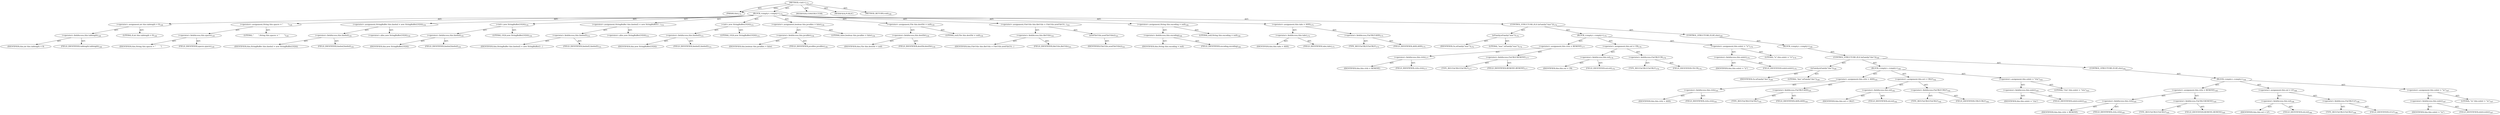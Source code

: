 digraph "&lt;init&gt;" {  
"111669149696" [label = <(METHOD,&lt;init&gt;)<SUB>174</SUB>> ]
"115964117013" [label = <(PARAM,this)<SUB>174</SUB>> ]
"25769803776" [label = <(BLOCK,&lt;empty&gt;,&lt;empty&gt;)<SUB>174</SUB>> ]
"30064771072" [label = <(&lt;operator&gt;.assignment,int this.tablength = 8)<SUB>148</SUB>> ]
"30064771073" [label = <(&lt;operator&gt;.fieldAccess,this.tablength)<SUB>148</SUB>> ]
"68719476776" [label = <(IDENTIFIER,this,int this.tablength = 8)> ]
"55834574848" [label = <(FIELD_IDENTIFIER,tablength,tablength)<SUB>148</SUB>> ]
"90194313216" [label = <(LITERAL,8,int this.tablength = 8)<SUB>148</SUB>> ]
"30064771074" [label = <(&lt;operator&gt;.assignment,String this.spaces = &quot;        &quot;)<SUB>149</SUB>> ]
"30064771075" [label = <(&lt;operator&gt;.fieldAccess,this.spaces)<SUB>149</SUB>> ]
"68719476777" [label = <(IDENTIFIER,this,String this.spaces = &quot;        &quot;)> ]
"55834574849" [label = <(FIELD_IDENTIFIER,spaces,spaces)<SUB>149</SUB>> ]
"90194313217" [label = <(LITERAL,&quot;        &quot;,String this.spaces = &quot;        &quot;)<SUB>149</SUB>> ]
"30064771076" [label = <(&lt;operator&gt;.assignment,StringBuffer this.linebuf = new StringBuffer(1024))<SUB>150</SUB>> ]
"30064771077" [label = <(&lt;operator&gt;.fieldAccess,this.linebuf)<SUB>150</SUB>> ]
"68719476778" [label = <(IDENTIFIER,this,StringBuffer this.linebuf = new StringBuffer(1024))> ]
"55834574850" [label = <(FIELD_IDENTIFIER,linebuf,linebuf)<SUB>150</SUB>> ]
"30064771078" [label = <(&lt;operator&gt;.alloc,new StringBuffer(1024))<SUB>150</SUB>> ]
"30064771079" [label = <(&lt;init&gt;,new StringBuffer(1024))<SUB>150</SUB>> ]
"30064771080" [label = <(&lt;operator&gt;.fieldAccess,this.linebuf)<SUB>150</SUB>> ]
"68719476779" [label = <(IDENTIFIER,this,new StringBuffer(1024))> ]
"55834574851" [label = <(FIELD_IDENTIFIER,linebuf,linebuf)<SUB>150</SUB>> ]
"90194313218" [label = <(LITERAL,1024,new StringBuffer(1024))<SUB>150</SUB>> ]
"30064771081" [label = <(&lt;operator&gt;.assignment,StringBuffer this.linebuf2 = new StringBuffer(1...)<SUB>151</SUB>> ]
"30064771082" [label = <(&lt;operator&gt;.fieldAccess,this.linebuf2)<SUB>151</SUB>> ]
"68719476780" [label = <(IDENTIFIER,this,StringBuffer this.linebuf2 = new StringBuffer(1...)> ]
"55834574852" [label = <(FIELD_IDENTIFIER,linebuf2,linebuf2)<SUB>151</SUB>> ]
"30064771083" [label = <(&lt;operator&gt;.alloc,new StringBuffer(1024))<SUB>151</SUB>> ]
"30064771084" [label = <(&lt;init&gt;,new StringBuffer(1024))<SUB>151</SUB>> ]
"30064771085" [label = <(&lt;operator&gt;.fieldAccess,this.linebuf2)<SUB>151</SUB>> ]
"68719476781" [label = <(IDENTIFIER,this,new StringBuffer(1024))> ]
"55834574853" [label = <(FIELD_IDENTIFIER,linebuf2,linebuf2)<SUB>151</SUB>> ]
"90194313219" [label = <(LITERAL,1024,new StringBuffer(1024))<SUB>151</SUB>> ]
"30064771086" [label = <(&lt;operator&gt;.assignment,boolean this.javafiles = false)<SUB>156</SUB>> ]
"30064771087" [label = <(&lt;operator&gt;.fieldAccess,this.javafiles)<SUB>156</SUB>> ]
"68719476782" [label = <(IDENTIFIER,this,boolean this.javafiles = false)> ]
"55834574854" [label = <(FIELD_IDENTIFIER,javafiles,javafiles)<SUB>156</SUB>> ]
"90194313220" [label = <(LITERAL,false,boolean this.javafiles = false)<SUB>156</SUB>> ]
"30064771088" [label = <(&lt;operator&gt;.assignment,File this.destDir = null)<SUB>159</SUB>> ]
"30064771089" [label = <(&lt;operator&gt;.fieldAccess,this.destDir)<SUB>159</SUB>> ]
"68719476783" [label = <(IDENTIFIER,this,File this.destDir = null)> ]
"55834574855" [label = <(FIELD_IDENTIFIER,destDir,destDir)<SUB>159</SUB>> ]
"90194313221" [label = <(LITERAL,null,File this.destDir = null)<SUB>159</SUB>> ]
"30064771090" [label = <(&lt;operator&gt;.assignment,FileUtils this.fileUtils = FileUtils.newFileUti...)<SUB>161</SUB>> ]
"30064771091" [label = <(&lt;operator&gt;.fieldAccess,this.fileUtils)<SUB>161</SUB>> ]
"68719476784" [label = <(IDENTIFIER,this,FileUtils this.fileUtils = FileUtils.newFileUti...)> ]
"55834574856" [label = <(FIELD_IDENTIFIER,fileUtils,fileUtils)<SUB>161</SUB>> ]
"30064771092" [label = <(newFileUtils,newFileUtils())<SUB>161</SUB>> ]
"68719476785" [label = <(IDENTIFIER,FileUtils,newFileUtils())<SUB>161</SUB>> ]
"30064771093" [label = <(&lt;operator&gt;.assignment,String this.encoding = null)<SUB>166</SUB>> ]
"30064771094" [label = <(&lt;operator&gt;.fieldAccess,this.encoding)<SUB>166</SUB>> ]
"68719476786" [label = <(IDENTIFIER,this,String this.encoding = null)> ]
"55834574857" [label = <(FIELD_IDENTIFIER,encoding,encoding)<SUB>166</SUB>> ]
"90194313222" [label = <(LITERAL,null,String this.encoding = null)<SUB>166</SUB>> ]
"30064771095" [label = <(&lt;operator&gt;.assignment,this.tabs = ASIS)<SUB>175</SUB>> ]
"30064771096" [label = <(&lt;operator&gt;.fieldAccess,this.tabs)<SUB>175</SUB>> ]
"68719476787" [label = <(IDENTIFIER,this,this.tabs = ASIS)> ]
"55834574858" [label = <(FIELD_IDENTIFIER,tabs,tabs)<SUB>175</SUB>> ]
"30064771097" [label = <(&lt;operator&gt;.fieldAccess,FixCRLF.ASIS)<SUB>175</SUB>> ]
"180388626432" [label = <(TYPE_REF,FixCRLF,FixCRLF)<SUB>175</SUB>> ]
"55834574859" [label = <(FIELD_IDENTIFIER,ASIS,ASIS)<SUB>175</SUB>> ]
"47244640256" [label = <(CONTROL_STRUCTURE,IF,if (isFamily(&quot;mac&quot;)))<SUB>176</SUB>> ]
"30064771098" [label = <(isFamily,isFamily(&quot;mac&quot;))<SUB>176</SUB>> ]
"68719476788" [label = <(IDENTIFIER,Os,isFamily(&quot;mac&quot;))<SUB>176</SUB>> ]
"90194313223" [label = <(LITERAL,&quot;mac&quot;,isFamily(&quot;mac&quot;))<SUB>176</SUB>> ]
"25769803777" [label = <(BLOCK,&lt;empty&gt;,&lt;empty&gt;)<SUB>176</SUB>> ]
"30064771099" [label = <(&lt;operator&gt;.assignment,this.ctrlz = REMOVE)<SUB>177</SUB>> ]
"30064771100" [label = <(&lt;operator&gt;.fieldAccess,this.ctrlz)<SUB>177</SUB>> ]
"68719476789" [label = <(IDENTIFIER,this,this.ctrlz = REMOVE)> ]
"55834574860" [label = <(FIELD_IDENTIFIER,ctrlz,ctrlz)<SUB>177</SUB>> ]
"30064771101" [label = <(&lt;operator&gt;.fieldAccess,FixCRLF.REMOVE)<SUB>177</SUB>> ]
"180388626433" [label = <(TYPE_REF,FixCRLF,FixCRLF)<SUB>177</SUB>> ]
"55834574861" [label = <(FIELD_IDENTIFIER,REMOVE,REMOVE)<SUB>177</SUB>> ]
"30064771102" [label = <(&lt;operator&gt;.assignment,this.eol = CR)<SUB>178</SUB>> ]
"30064771103" [label = <(&lt;operator&gt;.fieldAccess,this.eol)<SUB>178</SUB>> ]
"68719476790" [label = <(IDENTIFIER,this,this.eol = CR)> ]
"55834574862" [label = <(FIELD_IDENTIFIER,eol,eol)<SUB>178</SUB>> ]
"30064771104" [label = <(&lt;operator&gt;.fieldAccess,FixCRLF.CR)<SUB>178</SUB>> ]
"180388626434" [label = <(TYPE_REF,FixCRLF,FixCRLF)<SUB>178</SUB>> ]
"55834574863" [label = <(FIELD_IDENTIFIER,CR,CR)<SUB>178</SUB>> ]
"30064771105" [label = <(&lt;operator&gt;.assignment,this.eolstr = &quot;\r&quot;)<SUB>179</SUB>> ]
"30064771106" [label = <(&lt;operator&gt;.fieldAccess,this.eolstr)<SUB>179</SUB>> ]
"68719476791" [label = <(IDENTIFIER,this,this.eolstr = &quot;\r&quot;)> ]
"55834574864" [label = <(FIELD_IDENTIFIER,eolstr,eolstr)<SUB>179</SUB>> ]
"90194313224" [label = <(LITERAL,&quot;\r&quot;,this.eolstr = &quot;\r&quot;)<SUB>179</SUB>> ]
"47244640257" [label = <(CONTROL_STRUCTURE,ELSE,else)<SUB>180</SUB>> ]
"25769803778" [label = <(BLOCK,&lt;empty&gt;,&lt;empty&gt;)<SUB>180</SUB>> ]
"47244640258" [label = <(CONTROL_STRUCTURE,IF,if (isFamily(&quot;dos&quot;)))<SUB>180</SUB>> ]
"30064771107" [label = <(isFamily,isFamily(&quot;dos&quot;))<SUB>180</SUB>> ]
"68719476792" [label = <(IDENTIFIER,Os,isFamily(&quot;dos&quot;))<SUB>180</SUB>> ]
"90194313225" [label = <(LITERAL,&quot;dos&quot;,isFamily(&quot;dos&quot;))<SUB>180</SUB>> ]
"25769803779" [label = <(BLOCK,&lt;empty&gt;,&lt;empty&gt;)<SUB>180</SUB>> ]
"30064771108" [label = <(&lt;operator&gt;.assignment,this.ctrlz = ASIS)<SUB>181</SUB>> ]
"30064771109" [label = <(&lt;operator&gt;.fieldAccess,this.ctrlz)<SUB>181</SUB>> ]
"68719476793" [label = <(IDENTIFIER,this,this.ctrlz = ASIS)> ]
"55834574865" [label = <(FIELD_IDENTIFIER,ctrlz,ctrlz)<SUB>181</SUB>> ]
"30064771110" [label = <(&lt;operator&gt;.fieldAccess,FixCRLF.ASIS)<SUB>181</SUB>> ]
"180388626435" [label = <(TYPE_REF,FixCRLF,FixCRLF)<SUB>181</SUB>> ]
"55834574866" [label = <(FIELD_IDENTIFIER,ASIS,ASIS)<SUB>181</SUB>> ]
"30064771111" [label = <(&lt;operator&gt;.assignment,this.eol = CRLF)<SUB>182</SUB>> ]
"30064771112" [label = <(&lt;operator&gt;.fieldAccess,this.eol)<SUB>182</SUB>> ]
"68719476794" [label = <(IDENTIFIER,this,this.eol = CRLF)> ]
"55834574867" [label = <(FIELD_IDENTIFIER,eol,eol)<SUB>182</SUB>> ]
"30064771113" [label = <(&lt;operator&gt;.fieldAccess,FixCRLF.CRLF)<SUB>182</SUB>> ]
"180388626436" [label = <(TYPE_REF,FixCRLF,FixCRLF)<SUB>182</SUB>> ]
"55834574868" [label = <(FIELD_IDENTIFIER,CRLF,CRLF)<SUB>182</SUB>> ]
"30064771114" [label = <(&lt;operator&gt;.assignment,this.eolstr = &quot;\r\n&quot;)<SUB>183</SUB>> ]
"30064771115" [label = <(&lt;operator&gt;.fieldAccess,this.eolstr)<SUB>183</SUB>> ]
"68719476795" [label = <(IDENTIFIER,this,this.eolstr = &quot;\r\n&quot;)> ]
"55834574869" [label = <(FIELD_IDENTIFIER,eolstr,eolstr)<SUB>183</SUB>> ]
"90194313226" [label = <(LITERAL,&quot;\r\n&quot;,this.eolstr = &quot;\r\n&quot;)<SUB>183</SUB>> ]
"47244640259" [label = <(CONTROL_STRUCTURE,ELSE,else)<SUB>184</SUB>> ]
"25769803780" [label = <(BLOCK,&lt;empty&gt;,&lt;empty&gt;)<SUB>184</SUB>> ]
"30064771116" [label = <(&lt;operator&gt;.assignment,this.ctrlz = REMOVE)<SUB>185</SUB>> ]
"30064771117" [label = <(&lt;operator&gt;.fieldAccess,this.ctrlz)<SUB>185</SUB>> ]
"68719476796" [label = <(IDENTIFIER,this,this.ctrlz = REMOVE)> ]
"55834574870" [label = <(FIELD_IDENTIFIER,ctrlz,ctrlz)<SUB>185</SUB>> ]
"30064771118" [label = <(&lt;operator&gt;.fieldAccess,FixCRLF.REMOVE)<SUB>185</SUB>> ]
"180388626437" [label = <(TYPE_REF,FixCRLF,FixCRLF)<SUB>185</SUB>> ]
"55834574871" [label = <(FIELD_IDENTIFIER,REMOVE,REMOVE)<SUB>185</SUB>> ]
"30064771119" [label = <(&lt;operator&gt;.assignment,this.eol = LF)<SUB>186</SUB>> ]
"30064771120" [label = <(&lt;operator&gt;.fieldAccess,this.eol)<SUB>186</SUB>> ]
"68719476797" [label = <(IDENTIFIER,this,this.eol = LF)> ]
"55834574872" [label = <(FIELD_IDENTIFIER,eol,eol)<SUB>186</SUB>> ]
"30064771121" [label = <(&lt;operator&gt;.fieldAccess,FixCRLF.LF)<SUB>186</SUB>> ]
"180388626438" [label = <(TYPE_REF,FixCRLF,FixCRLF)<SUB>186</SUB>> ]
"55834574873" [label = <(FIELD_IDENTIFIER,LF,LF)<SUB>186</SUB>> ]
"30064771122" [label = <(&lt;operator&gt;.assignment,this.eolstr = &quot;\n&quot;)<SUB>187</SUB>> ]
"30064771123" [label = <(&lt;operator&gt;.fieldAccess,this.eolstr)<SUB>187</SUB>> ]
"68719476798" [label = <(IDENTIFIER,this,this.eolstr = &quot;\n&quot;)> ]
"55834574874" [label = <(FIELD_IDENTIFIER,eolstr,eolstr)<SUB>187</SUB>> ]
"90194313227" [label = <(LITERAL,&quot;\n&quot;,this.eolstr = &quot;\n&quot;)<SUB>187</SUB>> ]
"133143986225" [label = <(MODIFIER,CONSTRUCTOR)> ]
"133143986226" [label = <(MODIFIER,PUBLIC)> ]
"128849018880" [label = <(METHOD_RETURN,void)<SUB>189</SUB>> ]
  "111669149696" -> "115964117013"  [ label = "AST: "] 
  "111669149696" -> "25769803776"  [ label = "AST: "] 
  "111669149696" -> "133143986225"  [ label = "AST: "] 
  "111669149696" -> "133143986226"  [ label = "AST: "] 
  "111669149696" -> "128849018880"  [ label = "AST: "] 
  "25769803776" -> "30064771072"  [ label = "AST: "] 
  "25769803776" -> "30064771074"  [ label = "AST: "] 
  "25769803776" -> "30064771076"  [ label = "AST: "] 
  "25769803776" -> "30064771079"  [ label = "AST: "] 
  "25769803776" -> "30064771081"  [ label = "AST: "] 
  "25769803776" -> "30064771084"  [ label = "AST: "] 
  "25769803776" -> "30064771086"  [ label = "AST: "] 
  "25769803776" -> "30064771088"  [ label = "AST: "] 
  "25769803776" -> "30064771090"  [ label = "AST: "] 
  "25769803776" -> "30064771093"  [ label = "AST: "] 
  "25769803776" -> "30064771095"  [ label = "AST: "] 
  "25769803776" -> "47244640256"  [ label = "AST: "] 
  "30064771072" -> "30064771073"  [ label = "AST: "] 
  "30064771072" -> "90194313216"  [ label = "AST: "] 
  "30064771073" -> "68719476776"  [ label = "AST: "] 
  "30064771073" -> "55834574848"  [ label = "AST: "] 
  "30064771074" -> "30064771075"  [ label = "AST: "] 
  "30064771074" -> "90194313217"  [ label = "AST: "] 
  "30064771075" -> "68719476777"  [ label = "AST: "] 
  "30064771075" -> "55834574849"  [ label = "AST: "] 
  "30064771076" -> "30064771077"  [ label = "AST: "] 
  "30064771076" -> "30064771078"  [ label = "AST: "] 
  "30064771077" -> "68719476778"  [ label = "AST: "] 
  "30064771077" -> "55834574850"  [ label = "AST: "] 
  "30064771079" -> "30064771080"  [ label = "AST: "] 
  "30064771079" -> "90194313218"  [ label = "AST: "] 
  "30064771080" -> "68719476779"  [ label = "AST: "] 
  "30064771080" -> "55834574851"  [ label = "AST: "] 
  "30064771081" -> "30064771082"  [ label = "AST: "] 
  "30064771081" -> "30064771083"  [ label = "AST: "] 
  "30064771082" -> "68719476780"  [ label = "AST: "] 
  "30064771082" -> "55834574852"  [ label = "AST: "] 
  "30064771084" -> "30064771085"  [ label = "AST: "] 
  "30064771084" -> "90194313219"  [ label = "AST: "] 
  "30064771085" -> "68719476781"  [ label = "AST: "] 
  "30064771085" -> "55834574853"  [ label = "AST: "] 
  "30064771086" -> "30064771087"  [ label = "AST: "] 
  "30064771086" -> "90194313220"  [ label = "AST: "] 
  "30064771087" -> "68719476782"  [ label = "AST: "] 
  "30064771087" -> "55834574854"  [ label = "AST: "] 
  "30064771088" -> "30064771089"  [ label = "AST: "] 
  "30064771088" -> "90194313221"  [ label = "AST: "] 
  "30064771089" -> "68719476783"  [ label = "AST: "] 
  "30064771089" -> "55834574855"  [ label = "AST: "] 
  "30064771090" -> "30064771091"  [ label = "AST: "] 
  "30064771090" -> "30064771092"  [ label = "AST: "] 
  "30064771091" -> "68719476784"  [ label = "AST: "] 
  "30064771091" -> "55834574856"  [ label = "AST: "] 
  "30064771092" -> "68719476785"  [ label = "AST: "] 
  "30064771093" -> "30064771094"  [ label = "AST: "] 
  "30064771093" -> "90194313222"  [ label = "AST: "] 
  "30064771094" -> "68719476786"  [ label = "AST: "] 
  "30064771094" -> "55834574857"  [ label = "AST: "] 
  "30064771095" -> "30064771096"  [ label = "AST: "] 
  "30064771095" -> "30064771097"  [ label = "AST: "] 
  "30064771096" -> "68719476787"  [ label = "AST: "] 
  "30064771096" -> "55834574858"  [ label = "AST: "] 
  "30064771097" -> "180388626432"  [ label = "AST: "] 
  "30064771097" -> "55834574859"  [ label = "AST: "] 
  "47244640256" -> "30064771098"  [ label = "AST: "] 
  "47244640256" -> "25769803777"  [ label = "AST: "] 
  "47244640256" -> "47244640257"  [ label = "AST: "] 
  "30064771098" -> "68719476788"  [ label = "AST: "] 
  "30064771098" -> "90194313223"  [ label = "AST: "] 
  "25769803777" -> "30064771099"  [ label = "AST: "] 
  "25769803777" -> "30064771102"  [ label = "AST: "] 
  "25769803777" -> "30064771105"  [ label = "AST: "] 
  "30064771099" -> "30064771100"  [ label = "AST: "] 
  "30064771099" -> "30064771101"  [ label = "AST: "] 
  "30064771100" -> "68719476789"  [ label = "AST: "] 
  "30064771100" -> "55834574860"  [ label = "AST: "] 
  "30064771101" -> "180388626433"  [ label = "AST: "] 
  "30064771101" -> "55834574861"  [ label = "AST: "] 
  "30064771102" -> "30064771103"  [ label = "AST: "] 
  "30064771102" -> "30064771104"  [ label = "AST: "] 
  "30064771103" -> "68719476790"  [ label = "AST: "] 
  "30064771103" -> "55834574862"  [ label = "AST: "] 
  "30064771104" -> "180388626434"  [ label = "AST: "] 
  "30064771104" -> "55834574863"  [ label = "AST: "] 
  "30064771105" -> "30064771106"  [ label = "AST: "] 
  "30064771105" -> "90194313224"  [ label = "AST: "] 
  "30064771106" -> "68719476791"  [ label = "AST: "] 
  "30064771106" -> "55834574864"  [ label = "AST: "] 
  "47244640257" -> "25769803778"  [ label = "AST: "] 
  "25769803778" -> "47244640258"  [ label = "AST: "] 
  "47244640258" -> "30064771107"  [ label = "AST: "] 
  "47244640258" -> "25769803779"  [ label = "AST: "] 
  "47244640258" -> "47244640259"  [ label = "AST: "] 
  "30064771107" -> "68719476792"  [ label = "AST: "] 
  "30064771107" -> "90194313225"  [ label = "AST: "] 
  "25769803779" -> "30064771108"  [ label = "AST: "] 
  "25769803779" -> "30064771111"  [ label = "AST: "] 
  "25769803779" -> "30064771114"  [ label = "AST: "] 
  "30064771108" -> "30064771109"  [ label = "AST: "] 
  "30064771108" -> "30064771110"  [ label = "AST: "] 
  "30064771109" -> "68719476793"  [ label = "AST: "] 
  "30064771109" -> "55834574865"  [ label = "AST: "] 
  "30064771110" -> "180388626435"  [ label = "AST: "] 
  "30064771110" -> "55834574866"  [ label = "AST: "] 
  "30064771111" -> "30064771112"  [ label = "AST: "] 
  "30064771111" -> "30064771113"  [ label = "AST: "] 
  "30064771112" -> "68719476794"  [ label = "AST: "] 
  "30064771112" -> "55834574867"  [ label = "AST: "] 
  "30064771113" -> "180388626436"  [ label = "AST: "] 
  "30064771113" -> "55834574868"  [ label = "AST: "] 
  "30064771114" -> "30064771115"  [ label = "AST: "] 
  "30064771114" -> "90194313226"  [ label = "AST: "] 
  "30064771115" -> "68719476795"  [ label = "AST: "] 
  "30064771115" -> "55834574869"  [ label = "AST: "] 
  "47244640259" -> "25769803780"  [ label = "AST: "] 
  "25769803780" -> "30064771116"  [ label = "AST: "] 
  "25769803780" -> "30064771119"  [ label = "AST: "] 
  "25769803780" -> "30064771122"  [ label = "AST: "] 
  "30064771116" -> "30064771117"  [ label = "AST: "] 
  "30064771116" -> "30064771118"  [ label = "AST: "] 
  "30064771117" -> "68719476796"  [ label = "AST: "] 
  "30064771117" -> "55834574870"  [ label = "AST: "] 
  "30064771118" -> "180388626437"  [ label = "AST: "] 
  "30064771118" -> "55834574871"  [ label = "AST: "] 
  "30064771119" -> "30064771120"  [ label = "AST: "] 
  "30064771119" -> "30064771121"  [ label = "AST: "] 
  "30064771120" -> "68719476797"  [ label = "AST: "] 
  "30064771120" -> "55834574872"  [ label = "AST: "] 
  "30064771121" -> "180388626438"  [ label = "AST: "] 
  "30064771121" -> "55834574873"  [ label = "AST: "] 
  "30064771122" -> "30064771123"  [ label = "AST: "] 
  "30064771122" -> "90194313227"  [ label = "AST: "] 
  "30064771123" -> "68719476798"  [ label = "AST: "] 
  "30064771123" -> "55834574874"  [ label = "AST: "] 
  "111669149696" -> "115964117013"  [ label = "DDG: "] 
}
